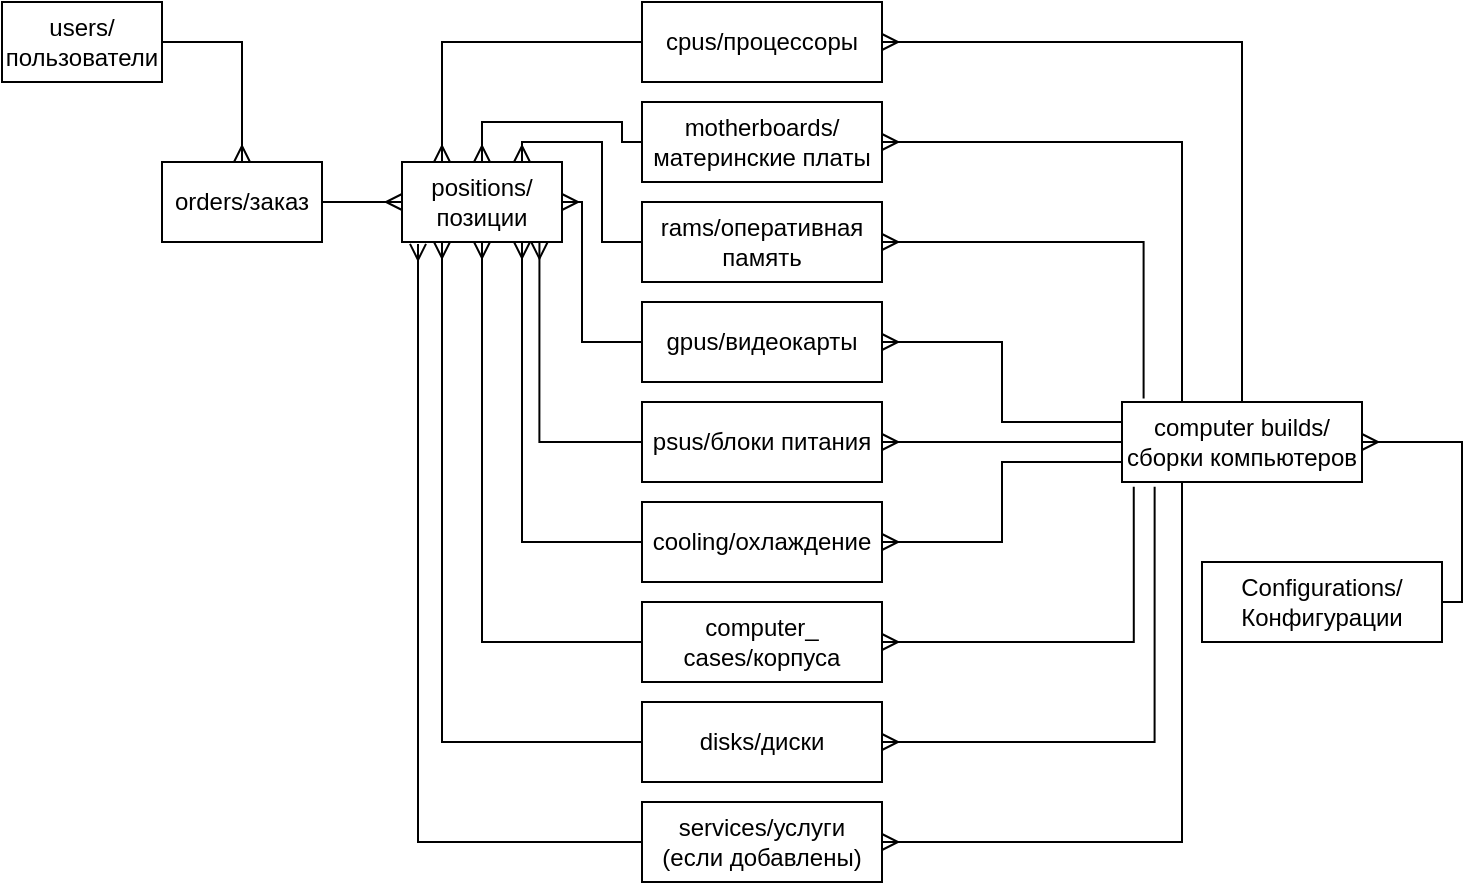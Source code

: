 <mxfile version="20.5.1" type="device"><diagram id="GpIXuRDgkKhyH2JnpxfD" name="Страница 1"><mxGraphModel dx="952" dy="548" grid="1" gridSize="10" guides="1" tooltips="1" connect="1" arrows="1" fold="1" page="1" pageScale="1" pageWidth="827" pageHeight="1169" math="0" shadow="0"><root><mxCell id="0"/><mxCell id="1" parent="0"/><mxCell id="o84ATIkQN0G6KmmiiRAy-3" style="edgeStyle=orthogonalEdgeStyle;rounded=0;orthogonalLoop=1;jettySize=auto;html=1;exitX=1;exitY=0.5;exitDx=0;exitDy=0;entryX=0.5;entryY=0;entryDx=0;entryDy=0;endArrow=ERmany;endFill=0;" edge="1" parent="1" source="o84ATIkQN0G6KmmiiRAy-1" target="o84ATIkQN0G6KmmiiRAy-2"><mxGeometry relative="1" as="geometry"/></mxCell><mxCell id="o84ATIkQN0G6KmmiiRAy-1" value="users/пользователи" style="rounded=0;whiteSpace=wrap;html=1;" vertex="1" parent="1"><mxGeometry x="80" width="80" height="40" as="geometry"/></mxCell><mxCell id="o84ATIkQN0G6KmmiiRAy-5" style="edgeStyle=orthogonalEdgeStyle;rounded=0;orthogonalLoop=1;jettySize=auto;html=1;exitX=1;exitY=0.5;exitDx=0;exitDy=0;entryX=0;entryY=0.5;entryDx=0;entryDy=0;endArrow=ERmany;endFill=0;" edge="1" parent="1" source="o84ATIkQN0G6KmmiiRAy-2" target="o84ATIkQN0G6KmmiiRAy-4"><mxGeometry relative="1" as="geometry"/></mxCell><mxCell id="o84ATIkQN0G6KmmiiRAy-2" value="orders/заказ" style="rounded=0;whiteSpace=wrap;html=1;" vertex="1" parent="1"><mxGeometry x="160" y="80" width="80" height="40" as="geometry"/></mxCell><mxCell id="o84ATIkQN0G6KmmiiRAy-4" value="positions/позиции" style="rounded=0;whiteSpace=wrap;html=1;" vertex="1" parent="1"><mxGeometry x="280" y="80" width="80" height="40" as="geometry"/></mxCell><mxCell id="o84ATIkQN0G6KmmiiRAy-14" style="edgeStyle=orthogonalEdgeStyle;rounded=0;orthogonalLoop=1;jettySize=auto;html=1;exitX=0;exitY=0.5;exitDx=0;exitDy=0;entryX=0.25;entryY=0;entryDx=0;entryDy=0;endArrow=ERmany;endFill=0;" edge="1" parent="1" source="o84ATIkQN0G6KmmiiRAy-6" target="o84ATIkQN0G6KmmiiRAy-4"><mxGeometry relative="1" as="geometry"/></mxCell><mxCell id="o84ATIkQN0G6KmmiiRAy-38" style="edgeStyle=orthogonalEdgeStyle;rounded=0;orthogonalLoop=1;jettySize=auto;html=1;exitX=0.5;exitY=0;exitDx=0;exitDy=0;entryX=1;entryY=0.5;entryDx=0;entryDy=0;endArrow=ERmany;endFill=0;" edge="1" parent="1" source="o84ATIkQN0G6KmmiiRAy-28" target="o84ATIkQN0G6KmmiiRAy-6"><mxGeometry relative="1" as="geometry"/></mxCell><mxCell id="o84ATIkQN0G6KmmiiRAy-6" value="cpus/процессоры" style="rounded=0;whiteSpace=wrap;html=1;" vertex="1" parent="1"><mxGeometry x="400" width="120" height="40" as="geometry"/></mxCell><mxCell id="o84ATIkQN0G6KmmiiRAy-15" style="edgeStyle=orthogonalEdgeStyle;rounded=0;orthogonalLoop=1;jettySize=auto;html=1;exitX=0;exitY=0.5;exitDx=0;exitDy=0;entryX=0.5;entryY=0;entryDx=0;entryDy=0;endArrow=ERmany;endFill=0;" edge="1" parent="1" source="o84ATIkQN0G6KmmiiRAy-7" target="o84ATIkQN0G6KmmiiRAy-4"><mxGeometry relative="1" as="geometry"><Array as="points"><mxPoint x="390" y="70"/><mxPoint x="390" y="60"/><mxPoint x="320" y="60"/></Array></mxGeometry></mxCell><mxCell id="o84ATIkQN0G6KmmiiRAy-37" style="edgeStyle=orthogonalEdgeStyle;rounded=0;orthogonalLoop=1;jettySize=auto;html=1;exitX=0.25;exitY=0;exitDx=0;exitDy=0;entryX=1;entryY=0.5;entryDx=0;entryDy=0;endArrow=ERmany;endFill=0;" edge="1" parent="1" source="o84ATIkQN0G6KmmiiRAy-28" target="o84ATIkQN0G6KmmiiRAy-7"><mxGeometry relative="1" as="geometry"/></mxCell><mxCell id="o84ATIkQN0G6KmmiiRAy-7" value="motherboards/материнские платы" style="rounded=0;whiteSpace=wrap;html=1;" vertex="1" parent="1"><mxGeometry x="400" y="50" width="120" height="40" as="geometry"/></mxCell><mxCell id="o84ATIkQN0G6KmmiiRAy-21" style="edgeStyle=orthogonalEdgeStyle;rounded=0;orthogonalLoop=1;jettySize=auto;html=1;exitX=0;exitY=0.5;exitDx=0;exitDy=0;entryX=0.75;entryY=0;entryDx=0;entryDy=0;endArrow=ERmany;endFill=0;" edge="1" parent="1" source="o84ATIkQN0G6KmmiiRAy-8" target="o84ATIkQN0G6KmmiiRAy-4"><mxGeometry relative="1" as="geometry"><Array as="points"><mxPoint x="380" y="120"/><mxPoint x="380" y="70"/><mxPoint x="340" y="70"/></Array></mxGeometry></mxCell><mxCell id="o84ATIkQN0G6KmmiiRAy-36" style="edgeStyle=orthogonalEdgeStyle;rounded=0;orthogonalLoop=1;jettySize=auto;html=1;exitX=0.09;exitY=-0.045;exitDx=0;exitDy=0;entryX=1;entryY=0.5;entryDx=0;entryDy=0;endArrow=ERmany;endFill=0;exitPerimeter=0;" edge="1" parent="1" source="o84ATIkQN0G6KmmiiRAy-28" target="o84ATIkQN0G6KmmiiRAy-8"><mxGeometry relative="1" as="geometry"><Array as="points"><mxPoint x="651" y="120"/></Array></mxGeometry></mxCell><mxCell id="o84ATIkQN0G6KmmiiRAy-8" value="rams/оперативная память" style="rounded=0;whiteSpace=wrap;html=1;" vertex="1" parent="1"><mxGeometry x="400" y="100" width="120" height="40" as="geometry"/></mxCell><mxCell id="o84ATIkQN0G6KmmiiRAy-17" style="edgeStyle=orthogonalEdgeStyle;rounded=0;orthogonalLoop=1;jettySize=auto;html=1;exitX=0;exitY=0.5;exitDx=0;exitDy=0;entryX=1;entryY=0.5;entryDx=0;entryDy=0;endArrow=ERmany;endFill=0;" edge="1" parent="1" source="o84ATIkQN0G6KmmiiRAy-9" target="o84ATIkQN0G6KmmiiRAy-4"><mxGeometry relative="1" as="geometry"><Array as="points"><mxPoint x="370" y="170"/><mxPoint x="370" y="100"/></Array></mxGeometry></mxCell><mxCell id="o84ATIkQN0G6KmmiiRAy-9" value="gpus/видеокарты" style="rounded=0;whiteSpace=wrap;html=1;" vertex="1" parent="1"><mxGeometry x="400" y="150" width="120" height="40" as="geometry"/></mxCell><mxCell id="o84ATIkQN0G6KmmiiRAy-22" style="edgeStyle=orthogonalEdgeStyle;rounded=0;orthogonalLoop=1;jettySize=auto;html=1;exitX=0;exitY=0.5;exitDx=0;exitDy=0;entryX=0.859;entryY=1.007;entryDx=0;entryDy=0;entryPerimeter=0;endArrow=ERmany;endFill=0;" edge="1" parent="1" source="o84ATIkQN0G6KmmiiRAy-10" target="o84ATIkQN0G6KmmiiRAy-4"><mxGeometry relative="1" as="geometry"/></mxCell><mxCell id="o84ATIkQN0G6KmmiiRAy-10" value="psus/блоки питания" style="rounded=0;whiteSpace=wrap;html=1;" vertex="1" parent="1"><mxGeometry x="400" y="200" width="120" height="40" as="geometry"/></mxCell><mxCell id="o84ATIkQN0G6KmmiiRAy-23" style="edgeStyle=orthogonalEdgeStyle;rounded=0;orthogonalLoop=1;jettySize=auto;html=1;exitX=0;exitY=0.5;exitDx=0;exitDy=0;entryX=0.75;entryY=1;entryDx=0;entryDy=0;endArrow=ERmany;endFill=0;" edge="1" parent="1" source="o84ATIkQN0G6KmmiiRAy-11" target="o84ATIkQN0G6KmmiiRAy-4"><mxGeometry relative="1" as="geometry"/></mxCell><mxCell id="o84ATIkQN0G6KmmiiRAy-11" value="cooling/охлаждение" style="rounded=0;whiteSpace=wrap;html=1;" vertex="1" parent="1"><mxGeometry x="400" y="250" width="120" height="40" as="geometry"/></mxCell><mxCell id="o84ATIkQN0G6KmmiiRAy-24" style="edgeStyle=orthogonalEdgeStyle;rounded=0;orthogonalLoop=1;jettySize=auto;html=1;exitX=0;exitY=0.5;exitDx=0;exitDy=0;entryX=0.5;entryY=1;entryDx=0;entryDy=0;endArrow=ERmany;endFill=0;" edge="1" parent="1" source="o84ATIkQN0G6KmmiiRAy-12" target="o84ATIkQN0G6KmmiiRAy-4"><mxGeometry relative="1" as="geometry"/></mxCell><mxCell id="o84ATIkQN0G6KmmiiRAy-32" style="edgeStyle=orthogonalEdgeStyle;rounded=0;orthogonalLoop=1;jettySize=auto;html=1;exitX=0.049;exitY=1.059;exitDx=0;exitDy=0;entryX=1;entryY=0.5;entryDx=0;entryDy=0;endArrow=ERmany;endFill=0;exitPerimeter=0;" edge="1" parent="1" source="o84ATIkQN0G6KmmiiRAy-28" target="o84ATIkQN0G6KmmiiRAy-12"><mxGeometry relative="1" as="geometry"><Array as="points"><mxPoint x="646" y="320"/></Array></mxGeometry></mxCell><mxCell id="o84ATIkQN0G6KmmiiRAy-12" value="computer_&lt;br&gt;cases/корпуса" style="rounded=0;whiteSpace=wrap;html=1;" vertex="1" parent="1"><mxGeometry x="400" y="300" width="120" height="40" as="geometry"/></mxCell><mxCell id="o84ATIkQN0G6KmmiiRAy-25" style="edgeStyle=orthogonalEdgeStyle;rounded=0;orthogonalLoop=1;jettySize=auto;html=1;exitX=0;exitY=0.5;exitDx=0;exitDy=0;entryX=0.25;entryY=1;entryDx=0;entryDy=0;endArrow=ERmany;endFill=0;" edge="1" parent="1" source="o84ATIkQN0G6KmmiiRAy-13" target="o84ATIkQN0G6KmmiiRAy-4"><mxGeometry relative="1" as="geometry"/></mxCell><mxCell id="o84ATIkQN0G6KmmiiRAy-31" style="edgeStyle=orthogonalEdgeStyle;rounded=0;orthogonalLoop=1;jettySize=auto;html=1;exitX=0.136;exitY=1.059;exitDx=0;exitDy=0;entryX=1;entryY=0.5;entryDx=0;entryDy=0;endArrow=ERmany;endFill=0;exitPerimeter=0;" edge="1" parent="1" source="o84ATIkQN0G6KmmiiRAy-28" target="o84ATIkQN0G6KmmiiRAy-13"><mxGeometry relative="1" as="geometry"><Array as="points"><mxPoint x="656" y="370"/></Array></mxGeometry></mxCell><mxCell id="o84ATIkQN0G6KmmiiRAy-13" value="disks/диски" style="rounded=0;whiteSpace=wrap;html=1;" vertex="1" parent="1"><mxGeometry x="400" y="350" width="120" height="40" as="geometry"/></mxCell><mxCell id="o84ATIkQN0G6KmmiiRAy-27" style="edgeStyle=orthogonalEdgeStyle;rounded=0;orthogonalLoop=1;jettySize=auto;html=1;exitX=0;exitY=0.5;exitDx=0;exitDy=0;entryX=0.1;entryY=1.024;entryDx=0;entryDy=0;entryPerimeter=0;endArrow=ERmany;endFill=0;" edge="1" parent="1" source="o84ATIkQN0G6KmmiiRAy-26" target="o84ATIkQN0G6KmmiiRAy-4"><mxGeometry relative="1" as="geometry"/></mxCell><mxCell id="o84ATIkQN0G6KmmiiRAy-26" value="services/услуги&lt;br&gt;(если добавлены)" style="rounded=0;whiteSpace=wrap;html=1;" vertex="1" parent="1"><mxGeometry x="400" y="400" width="120" height="40" as="geometry"/></mxCell><mxCell id="o84ATIkQN0G6KmmiiRAy-30" style="edgeStyle=orthogonalEdgeStyle;rounded=0;orthogonalLoop=1;jettySize=auto;html=1;exitX=0.25;exitY=1;exitDx=0;exitDy=0;entryX=1;entryY=0.5;entryDx=0;entryDy=0;endArrow=ERmany;endFill=0;" edge="1" parent="1" source="o84ATIkQN0G6KmmiiRAy-28" target="o84ATIkQN0G6KmmiiRAy-26"><mxGeometry relative="1" as="geometry"/></mxCell><mxCell id="o84ATIkQN0G6KmmiiRAy-33" style="edgeStyle=orthogonalEdgeStyle;rounded=0;orthogonalLoop=1;jettySize=auto;html=1;exitX=0;exitY=0.75;exitDx=0;exitDy=0;entryX=1;entryY=0.5;entryDx=0;entryDy=0;endArrow=ERmany;endFill=0;" edge="1" parent="1" source="o84ATIkQN0G6KmmiiRAy-28" target="o84ATIkQN0G6KmmiiRAy-11"><mxGeometry relative="1" as="geometry"/></mxCell><mxCell id="o84ATIkQN0G6KmmiiRAy-34" style="edgeStyle=orthogonalEdgeStyle;rounded=0;orthogonalLoop=1;jettySize=auto;html=1;exitX=0;exitY=0.5;exitDx=0;exitDy=0;entryX=1;entryY=0.5;entryDx=0;entryDy=0;endArrow=ERmany;endFill=0;" edge="1" parent="1" source="o84ATIkQN0G6KmmiiRAy-28" target="o84ATIkQN0G6KmmiiRAy-10"><mxGeometry relative="1" as="geometry"/></mxCell><mxCell id="o84ATIkQN0G6KmmiiRAy-35" style="edgeStyle=orthogonalEdgeStyle;rounded=0;orthogonalLoop=1;jettySize=auto;html=1;exitX=0;exitY=0.25;exitDx=0;exitDy=0;entryX=1;entryY=0.5;entryDx=0;entryDy=0;endArrow=ERmany;endFill=0;" edge="1" parent="1" source="o84ATIkQN0G6KmmiiRAy-28" target="o84ATIkQN0G6KmmiiRAy-9"><mxGeometry relative="1" as="geometry"/></mxCell><mxCell id="o84ATIkQN0G6KmmiiRAy-28" value="computer builds/сборки компьютеров" style="rounded=0;whiteSpace=wrap;html=1;" vertex="1" parent="1"><mxGeometry x="640" y="200" width="120" height="40" as="geometry"/></mxCell><mxCell id="o84ATIkQN0G6KmmiiRAy-40" style="edgeStyle=orthogonalEdgeStyle;rounded=0;orthogonalLoop=1;jettySize=auto;html=1;exitX=1;exitY=0.5;exitDx=0;exitDy=0;entryX=1;entryY=0.5;entryDx=0;entryDy=0;endArrow=ERmany;endFill=0;" edge="1" parent="1" source="o84ATIkQN0G6KmmiiRAy-39" target="o84ATIkQN0G6KmmiiRAy-28"><mxGeometry relative="1" as="geometry"><Array as="points"><mxPoint x="810" y="300"/><mxPoint x="810" y="220"/></Array></mxGeometry></mxCell><mxCell id="o84ATIkQN0G6KmmiiRAy-39" value="Configurations/Конфигурации" style="rounded=0;whiteSpace=wrap;html=1;" vertex="1" parent="1"><mxGeometry x="680" y="280" width="120" height="40" as="geometry"/></mxCell></root></mxGraphModel></diagram></mxfile>